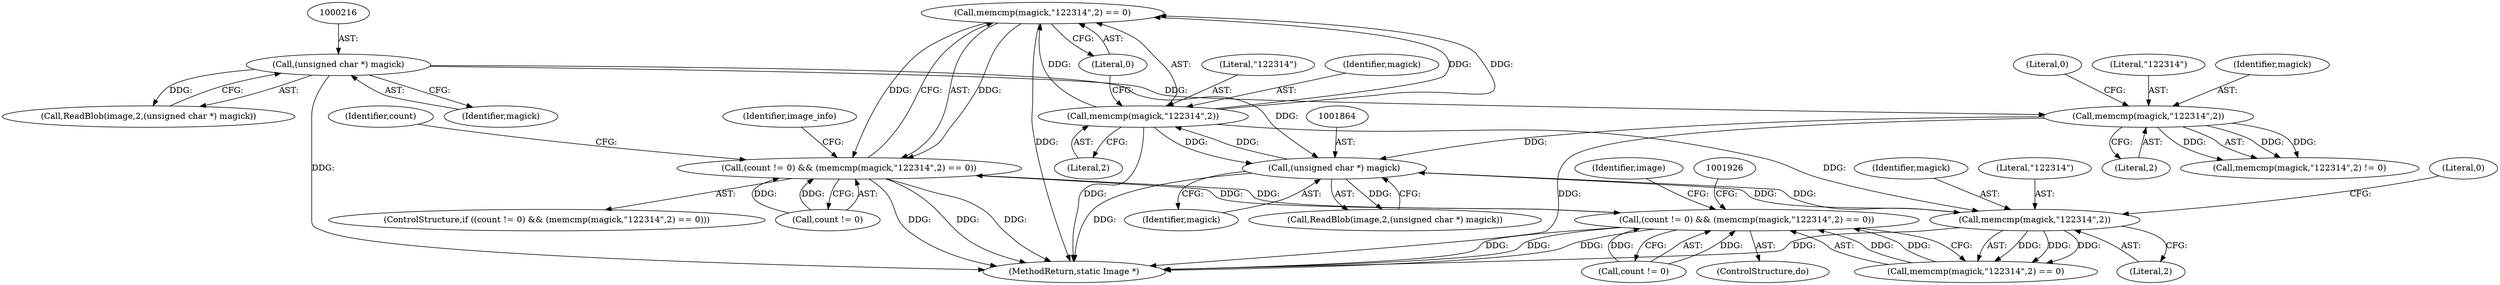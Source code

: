 digraph "0_ImageMagick_3e9165285eda6e1bb71172031d3048b51bb443a4@API" {
"1001871" [label="(Call,memcmp(magick,\"\122\314\",2) == 0)"];
"1001872" [label="(Call,memcmp(magick,\"\122\314\",2))"];
"1001863" [label="(Call,(unsigned char *) magick)"];
"1000224" [label="(Call,memcmp(magick,\"\122\314\",2))"];
"1000215" [label="(Call,(unsigned char *) magick)"];
"1001920" [label="(Call,memcmp(magick,\"\122\314\",2))"];
"1001867" [label="(Call,(count != 0) && (memcmp(magick,\"\122\314\",2) == 0))"];
"1001915" [label="(Call,(count != 0) && (memcmp(magick,\"\122\314\",2) == 0))"];
"1000232" [label="(ControlStructure,do)"];
"1001874" [label="(Literal,\"\122\314\")"];
"1001867" [label="(Call,(count != 0) && (memcmp(magick,\"\122\314\",2) == 0))"];
"1001921" [label="(Identifier,magick)"];
"1000217" [label="(Identifier,magick)"];
"1000224" [label="(Call,memcmp(magick,\"\122\314\",2))"];
"1000227" [label="(Literal,2)"];
"1000228" [label="(Literal,0)"];
"1000226" [label="(Literal,\"\122\314\")"];
"1001873" [label="(Identifier,magick)"];
"1001860" [label="(Call,ReadBlob(image,2,(unsigned char *) magick))"];
"1001868" [label="(Call,count != 0)"];
"1001879" [label="(Identifier,image_info)"];
"1001919" [label="(Call,memcmp(magick,\"\122\314\",2) == 0)"];
"1001872" [label="(Call,memcmp(magick,\"\122\314\",2))"];
"1000215" [label="(Call,(unsigned char *) magick)"];
"1001916" [label="(Call,count != 0)"];
"1000212" [label="(Call,ReadBlob(image,2,(unsigned char *) magick))"];
"1000225" [label="(Identifier,magick)"];
"1001923" [label="(Literal,2)"];
"1001915" [label="(Call,(count != 0) && (memcmp(magick,\"\122\314\",2) == 0))"];
"1001871" [label="(Call,memcmp(magick,\"\122\314\",2) == 0)"];
"1001922" [label="(Literal,\"\122\314\")"];
"1001920" [label="(Call,memcmp(magick,\"\122\314\",2))"];
"1000237" [label="(Identifier,image)"];
"1001932" [label="(MethodReturn,static Image *)"];
"1001863" [label="(Call,(unsigned char *) magick)"];
"1001865" [label="(Identifier,magick)"];
"1001924" [label="(Literal,0)"];
"1001917" [label="(Identifier,count)"];
"1000223" [label="(Call,memcmp(magick,\"\122\314\",2) != 0)"];
"1001876" [label="(Literal,0)"];
"1001875" [label="(Literal,2)"];
"1001866" [label="(ControlStructure,if ((count != 0) && (memcmp(magick,\"\122\314\",2) == 0)))"];
"1001871" -> "1001867"  [label="AST: "];
"1001871" -> "1001876"  [label="CFG: "];
"1001872" -> "1001871"  [label="AST: "];
"1001876" -> "1001871"  [label="AST: "];
"1001867" -> "1001871"  [label="CFG: "];
"1001871" -> "1001932"  [label="DDG: "];
"1001871" -> "1001867"  [label="DDG: "];
"1001871" -> "1001867"  [label="DDG: "];
"1001872" -> "1001871"  [label="DDG: "];
"1001872" -> "1001871"  [label="DDG: "];
"1001872" -> "1001871"  [label="DDG: "];
"1001872" -> "1001875"  [label="CFG: "];
"1001873" -> "1001872"  [label="AST: "];
"1001874" -> "1001872"  [label="AST: "];
"1001875" -> "1001872"  [label="AST: "];
"1001876" -> "1001872"  [label="CFG: "];
"1001872" -> "1001932"  [label="DDG: "];
"1001872" -> "1001863"  [label="DDG: "];
"1001863" -> "1001872"  [label="DDG: "];
"1001872" -> "1001920"  [label="DDG: "];
"1001863" -> "1001860"  [label="AST: "];
"1001863" -> "1001865"  [label="CFG: "];
"1001864" -> "1001863"  [label="AST: "];
"1001865" -> "1001863"  [label="AST: "];
"1001860" -> "1001863"  [label="CFG: "];
"1001863" -> "1001932"  [label="DDG: "];
"1001863" -> "1001860"  [label="DDG: "];
"1000224" -> "1001863"  [label="DDG: "];
"1000215" -> "1001863"  [label="DDG: "];
"1001920" -> "1001863"  [label="DDG: "];
"1001863" -> "1001920"  [label="DDG: "];
"1000224" -> "1000223"  [label="AST: "];
"1000224" -> "1000227"  [label="CFG: "];
"1000225" -> "1000224"  [label="AST: "];
"1000226" -> "1000224"  [label="AST: "];
"1000227" -> "1000224"  [label="AST: "];
"1000228" -> "1000224"  [label="CFG: "];
"1000224" -> "1001932"  [label="DDG: "];
"1000224" -> "1000223"  [label="DDG: "];
"1000224" -> "1000223"  [label="DDG: "];
"1000224" -> "1000223"  [label="DDG: "];
"1000215" -> "1000224"  [label="DDG: "];
"1000215" -> "1000212"  [label="AST: "];
"1000215" -> "1000217"  [label="CFG: "];
"1000216" -> "1000215"  [label="AST: "];
"1000217" -> "1000215"  [label="AST: "];
"1000212" -> "1000215"  [label="CFG: "];
"1000215" -> "1001932"  [label="DDG: "];
"1000215" -> "1000212"  [label="DDG: "];
"1001920" -> "1001919"  [label="AST: "];
"1001920" -> "1001923"  [label="CFG: "];
"1001921" -> "1001920"  [label="AST: "];
"1001922" -> "1001920"  [label="AST: "];
"1001923" -> "1001920"  [label="AST: "];
"1001924" -> "1001920"  [label="CFG: "];
"1001920" -> "1001932"  [label="DDG: "];
"1001920" -> "1001919"  [label="DDG: "];
"1001920" -> "1001919"  [label="DDG: "];
"1001920" -> "1001919"  [label="DDG: "];
"1001867" -> "1001866"  [label="AST: "];
"1001867" -> "1001868"  [label="CFG: "];
"1001868" -> "1001867"  [label="AST: "];
"1001917" -> "1001867"  [label="CFG: "];
"1001879" -> "1001867"  [label="CFG: "];
"1001867" -> "1001932"  [label="DDG: "];
"1001867" -> "1001932"  [label="DDG: "];
"1001867" -> "1001932"  [label="DDG: "];
"1001868" -> "1001867"  [label="DDG: "];
"1001868" -> "1001867"  [label="DDG: "];
"1001915" -> "1001867"  [label="DDG: "];
"1001867" -> "1001915"  [label="DDG: "];
"1001915" -> "1000232"  [label="AST: "];
"1001915" -> "1001916"  [label="CFG: "];
"1001915" -> "1001919"  [label="CFG: "];
"1001916" -> "1001915"  [label="AST: "];
"1001919" -> "1001915"  [label="AST: "];
"1000237" -> "1001915"  [label="CFG: "];
"1001926" -> "1001915"  [label="CFG: "];
"1001915" -> "1001932"  [label="DDG: "];
"1001915" -> "1001932"  [label="DDG: "];
"1001915" -> "1001932"  [label="DDG: "];
"1001916" -> "1001915"  [label="DDG: "];
"1001916" -> "1001915"  [label="DDG: "];
"1001919" -> "1001915"  [label="DDG: "];
"1001919" -> "1001915"  [label="DDG: "];
}
